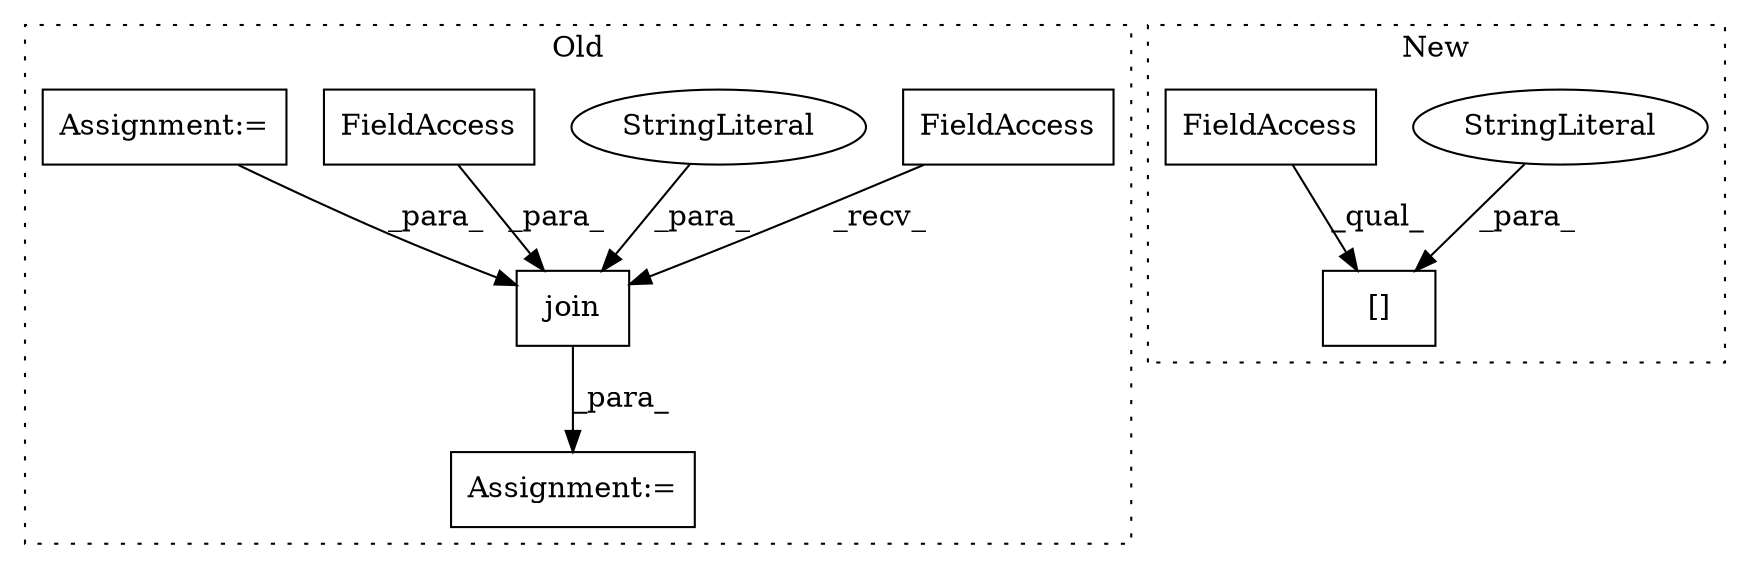 digraph G {
subgraph cluster0 {
1 [label="join" a="32" s="863,908" l="5,1" shape="box"];
3 [label="Assignment:=" a="7" s="1261" l="38" shape="box"];
5 [label="FieldAccess" a="22" s="855" l="7" shape="box"];
6 [label="StringLiteral" a="45" s="878" l="19" shape="ellipse"];
7 [label="FieldAccess" a="22" s="868" l="9" shape="box"];
8 [label="Assignment:=" a="7" s="775" l="1" shape="box"];
label = "Old";
style="dotted";
}
subgraph cluster1 {
2 [label="[]" a="2" s="637,655" l="12,1" shape="box"];
4 [label="StringLiteral" a="45" s="649" l="6" shape="ellipse"];
9 [label="FieldAccess" a="22" s="637" l="11" shape="box"];
label = "New";
style="dotted";
}
1 -> 3 [label="_para_"];
4 -> 2 [label="_para_"];
5 -> 1 [label="_recv_"];
6 -> 1 [label="_para_"];
7 -> 1 [label="_para_"];
8 -> 1 [label="_para_"];
9 -> 2 [label="_qual_"];
}